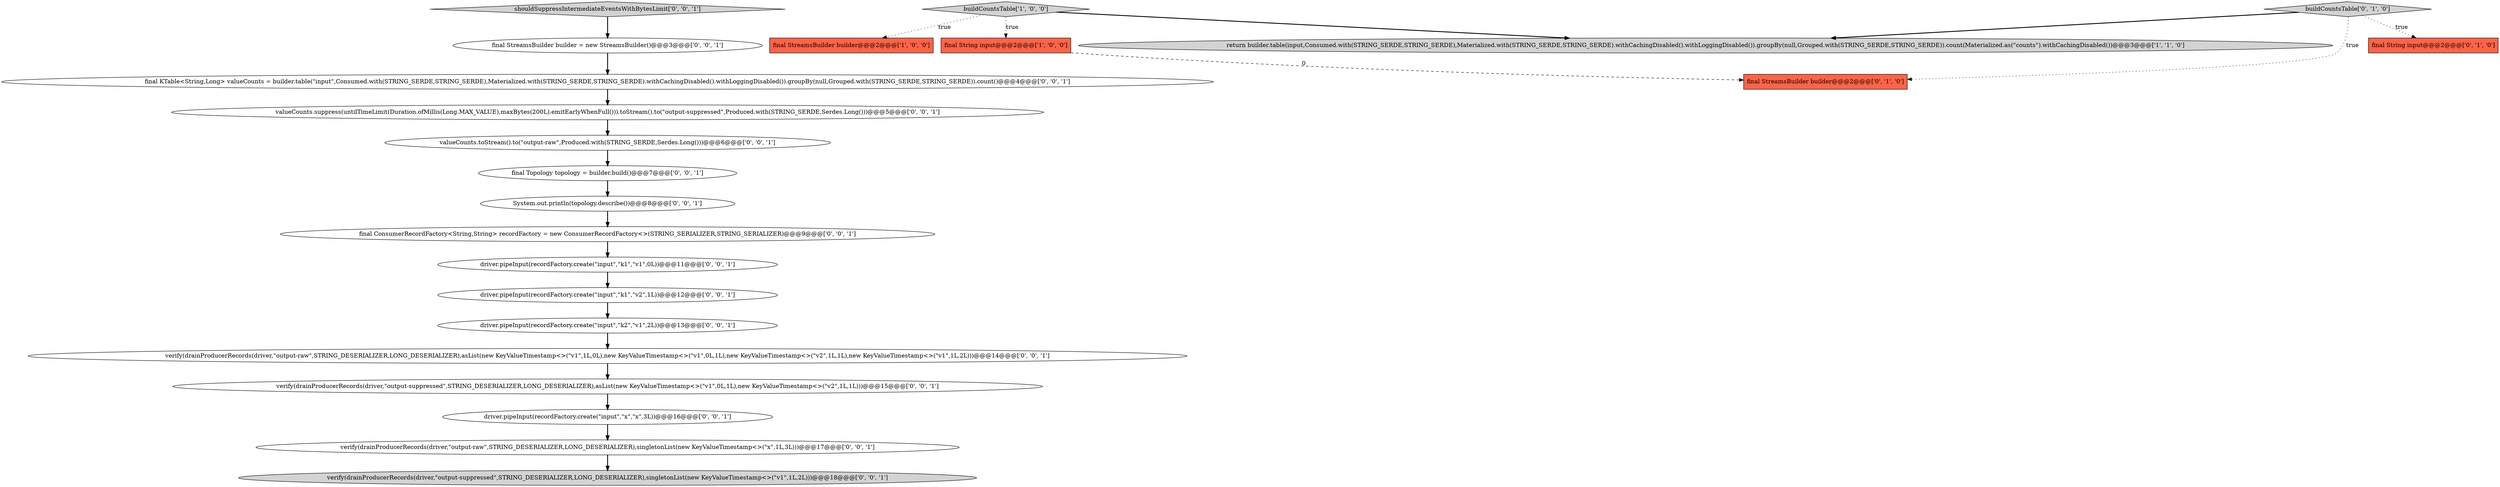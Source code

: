 digraph {
17 [style = filled, label = "driver.pipeInput(recordFactory.create(\"input\",\"k1\",\"v1\",0L))@@@11@@@['0', '0', '1']", fillcolor = white, shape = ellipse image = "AAA0AAABBB3BBB"];
16 [style = filled, label = "final StreamsBuilder builder = new StreamsBuilder()@@@3@@@['0', '0', '1']", fillcolor = white, shape = ellipse image = "AAA0AAABBB3BBB"];
9 [style = filled, label = "verify(drainProducerRecords(driver,\"output-suppressed\",STRING_DESERIALIZER,LONG_DESERIALIZER),singletonList(new KeyValueTimestamp<>(\"v1\",1L,2L)))@@@18@@@['0', '0', '1']", fillcolor = lightgray, shape = ellipse image = "AAA0AAABBB3BBB"];
22 [style = filled, label = "verify(drainProducerRecords(driver,\"output-raw\",STRING_DESERIALIZER,LONG_DESERIALIZER),singletonList(new KeyValueTimestamp<>(\"x\",1L,3L)))@@@17@@@['0', '0', '1']", fillcolor = white, shape = ellipse image = "AAA0AAABBB3BBB"];
7 [style = filled, label = "verify(drainProducerRecords(driver,\"output-raw\",STRING_DESERIALIZER,LONG_DESERIALIZER),asList(new KeyValueTimestamp<>(\"v1\",1L,0L),new KeyValueTimestamp<>(\"v1\",0L,1L),new KeyValueTimestamp<>(\"v2\",1L,1L),new KeyValueTimestamp<>(\"v1\",1L,2L)))@@@14@@@['0', '0', '1']", fillcolor = white, shape = ellipse image = "AAA0AAABBB3BBB"];
21 [style = filled, label = "System.out.println(topology.describe())@@@8@@@['0', '0', '1']", fillcolor = white, shape = ellipse image = "AAA0AAABBB3BBB"];
12 [style = filled, label = "final KTable<String,Long> valueCounts = builder.table(\"input\",Consumed.with(STRING_SERDE,STRING_SERDE),Materialized.with(STRING_SERDE,STRING_SERDE).withCachingDisabled().withLoggingDisabled()).groupBy(null,Grouped.with(STRING_SERDE,STRING_SERDE)).count()@@@4@@@['0', '0', '1']", fillcolor = white, shape = ellipse image = "AAA0AAABBB3BBB"];
1 [style = filled, label = "final StreamsBuilder builder@@@2@@@['1', '0', '0']", fillcolor = tomato, shape = box image = "AAA0AAABBB1BBB"];
0 [style = filled, label = "return builder.table(input,Consumed.with(STRING_SERDE,STRING_SERDE),Materialized.with(STRING_SERDE,STRING_SERDE).withCachingDisabled().withLoggingDisabled()).groupBy(null,Grouped.with(STRING_SERDE,STRING_SERDE)).count(Materialized.as(\"counts\").withCachingDisabled())@@@3@@@['1', '1', '0']", fillcolor = lightgray, shape = ellipse image = "AAA0AAABBB1BBB"];
8 [style = filled, label = "final ConsumerRecordFactory<String,String> recordFactory = new ConsumerRecordFactory<>(STRING_SERIALIZER,STRING_SERIALIZER)@@@9@@@['0', '0', '1']", fillcolor = white, shape = ellipse image = "AAA0AAABBB3BBB"];
19 [style = filled, label = "verify(drainProducerRecords(driver,\"output-suppressed\",STRING_DESERIALIZER,LONG_DESERIALIZER),asList(new KeyValueTimestamp<>(\"v1\",0L,1L),new KeyValueTimestamp<>(\"v2\",1L,1L)))@@@15@@@['0', '0', '1']", fillcolor = white, shape = ellipse image = "AAA0AAABBB3BBB"];
6 [style = filled, label = "final StreamsBuilder builder@@@2@@@['0', '1', '0']", fillcolor = tomato, shape = box image = "AAA1AAABBB2BBB"];
14 [style = filled, label = "valueCounts.suppress(untilTimeLimit(Duration.ofMillis(Long.MAX_VALUE),maxBytes(200L).emitEarlyWhenFull())).toStream().to(\"output-suppressed\",Produced.with(STRING_SERDE,Serdes.Long()))@@@5@@@['0', '0', '1']", fillcolor = white, shape = ellipse image = "AAA0AAABBB3BBB"];
15 [style = filled, label = "driver.pipeInput(recordFactory.create(\"input\",\"x\",\"x\",3L))@@@16@@@['0', '0', '1']", fillcolor = white, shape = ellipse image = "AAA0AAABBB3BBB"];
2 [style = filled, label = "final String input@@@2@@@['1', '0', '0']", fillcolor = tomato, shape = box image = "AAA1AAABBB1BBB"];
20 [style = filled, label = "shouldSuppressIntermediateEventsWithBytesLimit['0', '0', '1']", fillcolor = lightgray, shape = diamond image = "AAA0AAABBB3BBB"];
10 [style = filled, label = "driver.pipeInput(recordFactory.create(\"input\",\"k2\",\"v1\",2L))@@@13@@@['0', '0', '1']", fillcolor = white, shape = ellipse image = "AAA0AAABBB3BBB"];
4 [style = filled, label = "final String input@@@2@@@['0', '1', '0']", fillcolor = tomato, shape = box image = "AAA0AAABBB2BBB"];
5 [style = filled, label = "buildCountsTable['0', '1', '0']", fillcolor = lightgray, shape = diamond image = "AAA0AAABBB2BBB"];
18 [style = filled, label = "final Topology topology = builder.build()@@@7@@@['0', '0', '1']", fillcolor = white, shape = ellipse image = "AAA0AAABBB3BBB"];
3 [style = filled, label = "buildCountsTable['1', '0', '0']", fillcolor = lightgray, shape = diamond image = "AAA0AAABBB1BBB"];
11 [style = filled, label = "driver.pipeInput(recordFactory.create(\"input\",\"k1\",\"v2\",1L))@@@12@@@['0', '0', '1']", fillcolor = white, shape = ellipse image = "AAA0AAABBB3BBB"];
13 [style = filled, label = "valueCounts.toStream().to(\"output-raw\",Produced.with(STRING_SERDE,Serdes.Long()))@@@6@@@['0', '0', '1']", fillcolor = white, shape = ellipse image = "AAA0AAABBB3BBB"];
22->9 [style = bold, label=""];
21->8 [style = bold, label=""];
5->6 [style = dotted, label="true"];
10->7 [style = bold, label=""];
3->0 [style = bold, label=""];
5->4 [style = dotted, label="true"];
15->22 [style = bold, label=""];
8->17 [style = bold, label=""];
20->16 [style = bold, label=""];
5->0 [style = bold, label=""];
11->10 [style = bold, label=""];
12->14 [style = bold, label=""];
2->6 [style = dashed, label="0"];
14->13 [style = bold, label=""];
18->21 [style = bold, label=""];
19->15 [style = bold, label=""];
7->19 [style = bold, label=""];
3->1 [style = dotted, label="true"];
16->12 [style = bold, label=""];
13->18 [style = bold, label=""];
3->2 [style = dotted, label="true"];
17->11 [style = bold, label=""];
}
